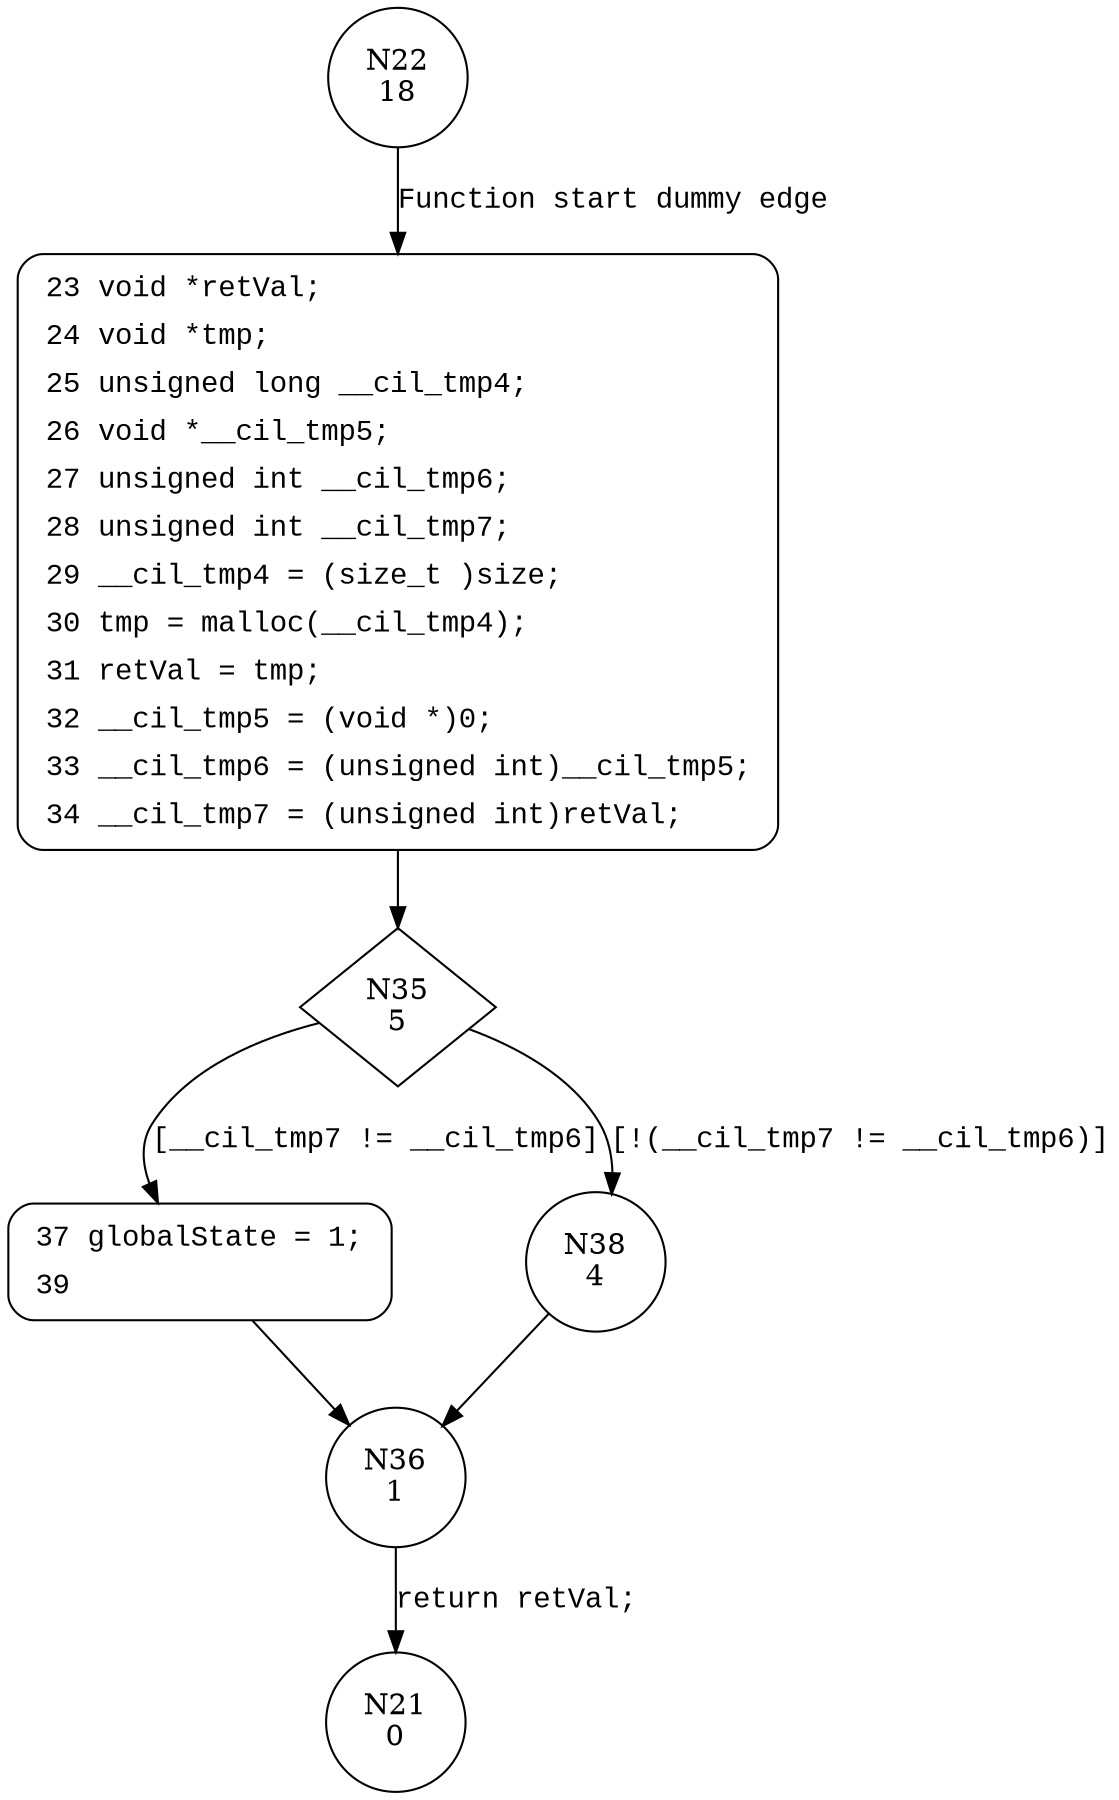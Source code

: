 digraph l_malloc {
22 [shape="circle" label="N22\n18"]
23 [shape="circle" label="N23\n17"]
35 [shape="diamond" label="N35\n5"]
37 [shape="circle" label="N37\n3"]
38 [shape="circle" label="N38\n4"]
36 [shape="circle" label="N36\n1"]
21 [shape="circle" label="N21\n0"]
23 [style="filled,bold" penwidth="1" fillcolor="white" fontname="Courier New" shape="Mrecord" label=<<table border="0" cellborder="0" cellpadding="3" bgcolor="white"><tr><td align="right">23</td><td align="left">void *retVal;</td></tr><tr><td align="right">24</td><td align="left">void *tmp;</td></tr><tr><td align="right">25</td><td align="left">unsigned long __cil_tmp4;</td></tr><tr><td align="right">26</td><td align="left">void *__cil_tmp5;</td></tr><tr><td align="right">27</td><td align="left">unsigned int __cil_tmp6;</td></tr><tr><td align="right">28</td><td align="left">unsigned int __cil_tmp7;</td></tr><tr><td align="right">29</td><td align="left">__cil_tmp4 = (size_t )size;</td></tr><tr><td align="right">30</td><td align="left">tmp = malloc(__cil_tmp4);</td></tr><tr><td align="right">31</td><td align="left">retVal = tmp;</td></tr><tr><td align="right">32</td><td align="left">__cil_tmp5 = (void *)0;</td></tr><tr><td align="right">33</td><td align="left">__cil_tmp6 = (unsigned int)__cil_tmp5;</td></tr><tr><td align="right">34</td><td align="left">__cil_tmp7 = (unsigned int)retVal;</td></tr></table>>]
23 -> 35[label=""]
37 [style="filled,bold" penwidth="1" fillcolor="white" fontname="Courier New" shape="Mrecord" label=<<table border="0" cellborder="0" cellpadding="3" bgcolor="white"><tr><td align="right">37</td><td align="left">globalState = 1;</td></tr><tr><td align="right">39</td><td align="left"></td></tr></table>>]
37 -> 36[label=""]
22 -> 23 [label="Function start dummy edge" fontname="Courier New"]
35 -> 37 [label="[__cil_tmp7 != __cil_tmp6]" fontname="Courier New"]
35 -> 38 [label="[!(__cil_tmp7 != __cil_tmp6)]" fontname="Courier New"]
36 -> 21 [label="return retVal;" fontname="Courier New"]
38 -> 36 [label="" fontname="Courier New"]
}